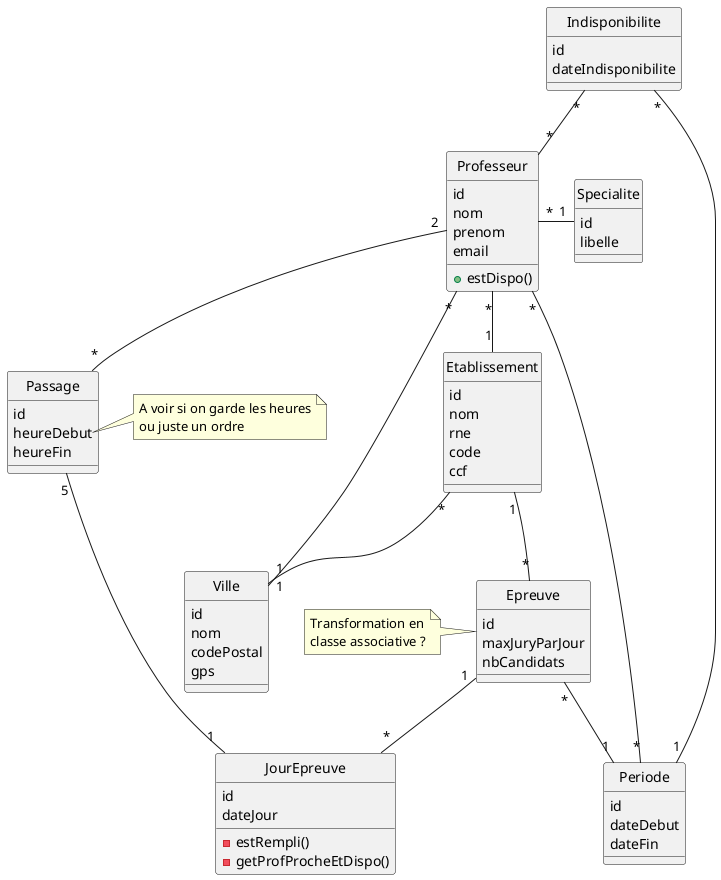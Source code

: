 @startuml
'https://plantuml.com/class-diagram

class Etablissement {
id
nom
rne
code
ccf
}


class Ville {
id
nom
codePostal
gps
}

class Professeur{
id
nom
prenom
email
+estDispo()
}

class Specialite{
id
libelle
}


class Epreuve{
id
maxJuryParJour
nbCandidats
}

class Periode{
id
dateDebut
dateFin
}

class Passage{
id
heureDebut
heureFin
}


class JourEpreuve{
id
dateJour
-estRempli()
-getProfProcheEtDispo()
}

class Indisponibilite{
id
dateIndisponibilite
}

Etablissement "*" -- "1" Ville: "\t\t\t"
Professeur "*" --"1" Etablissement
Professeur "*" -- "1" Ville
Professeur "*" - "1" Specialite
Etablissement "1" -- "*" Epreuve
Epreuve "*"--"1" Periode
Professeur "*"--"*" Periode
Professeur "2"--"*" Passage
Passage "5"--"1" JourEpreuve
Indisponibilite "*"--"*" Professeur
Indisponibilite "*"-"1" Periode
Epreuve "1" --"*" JourEpreuve


note right of Passage::heureDebut
    A voir si on garde les heures
    ou juste un ordre
end note

note left of Epreuve
    Transformation en
    classe associative ?
end note





hide circle

@enduml
